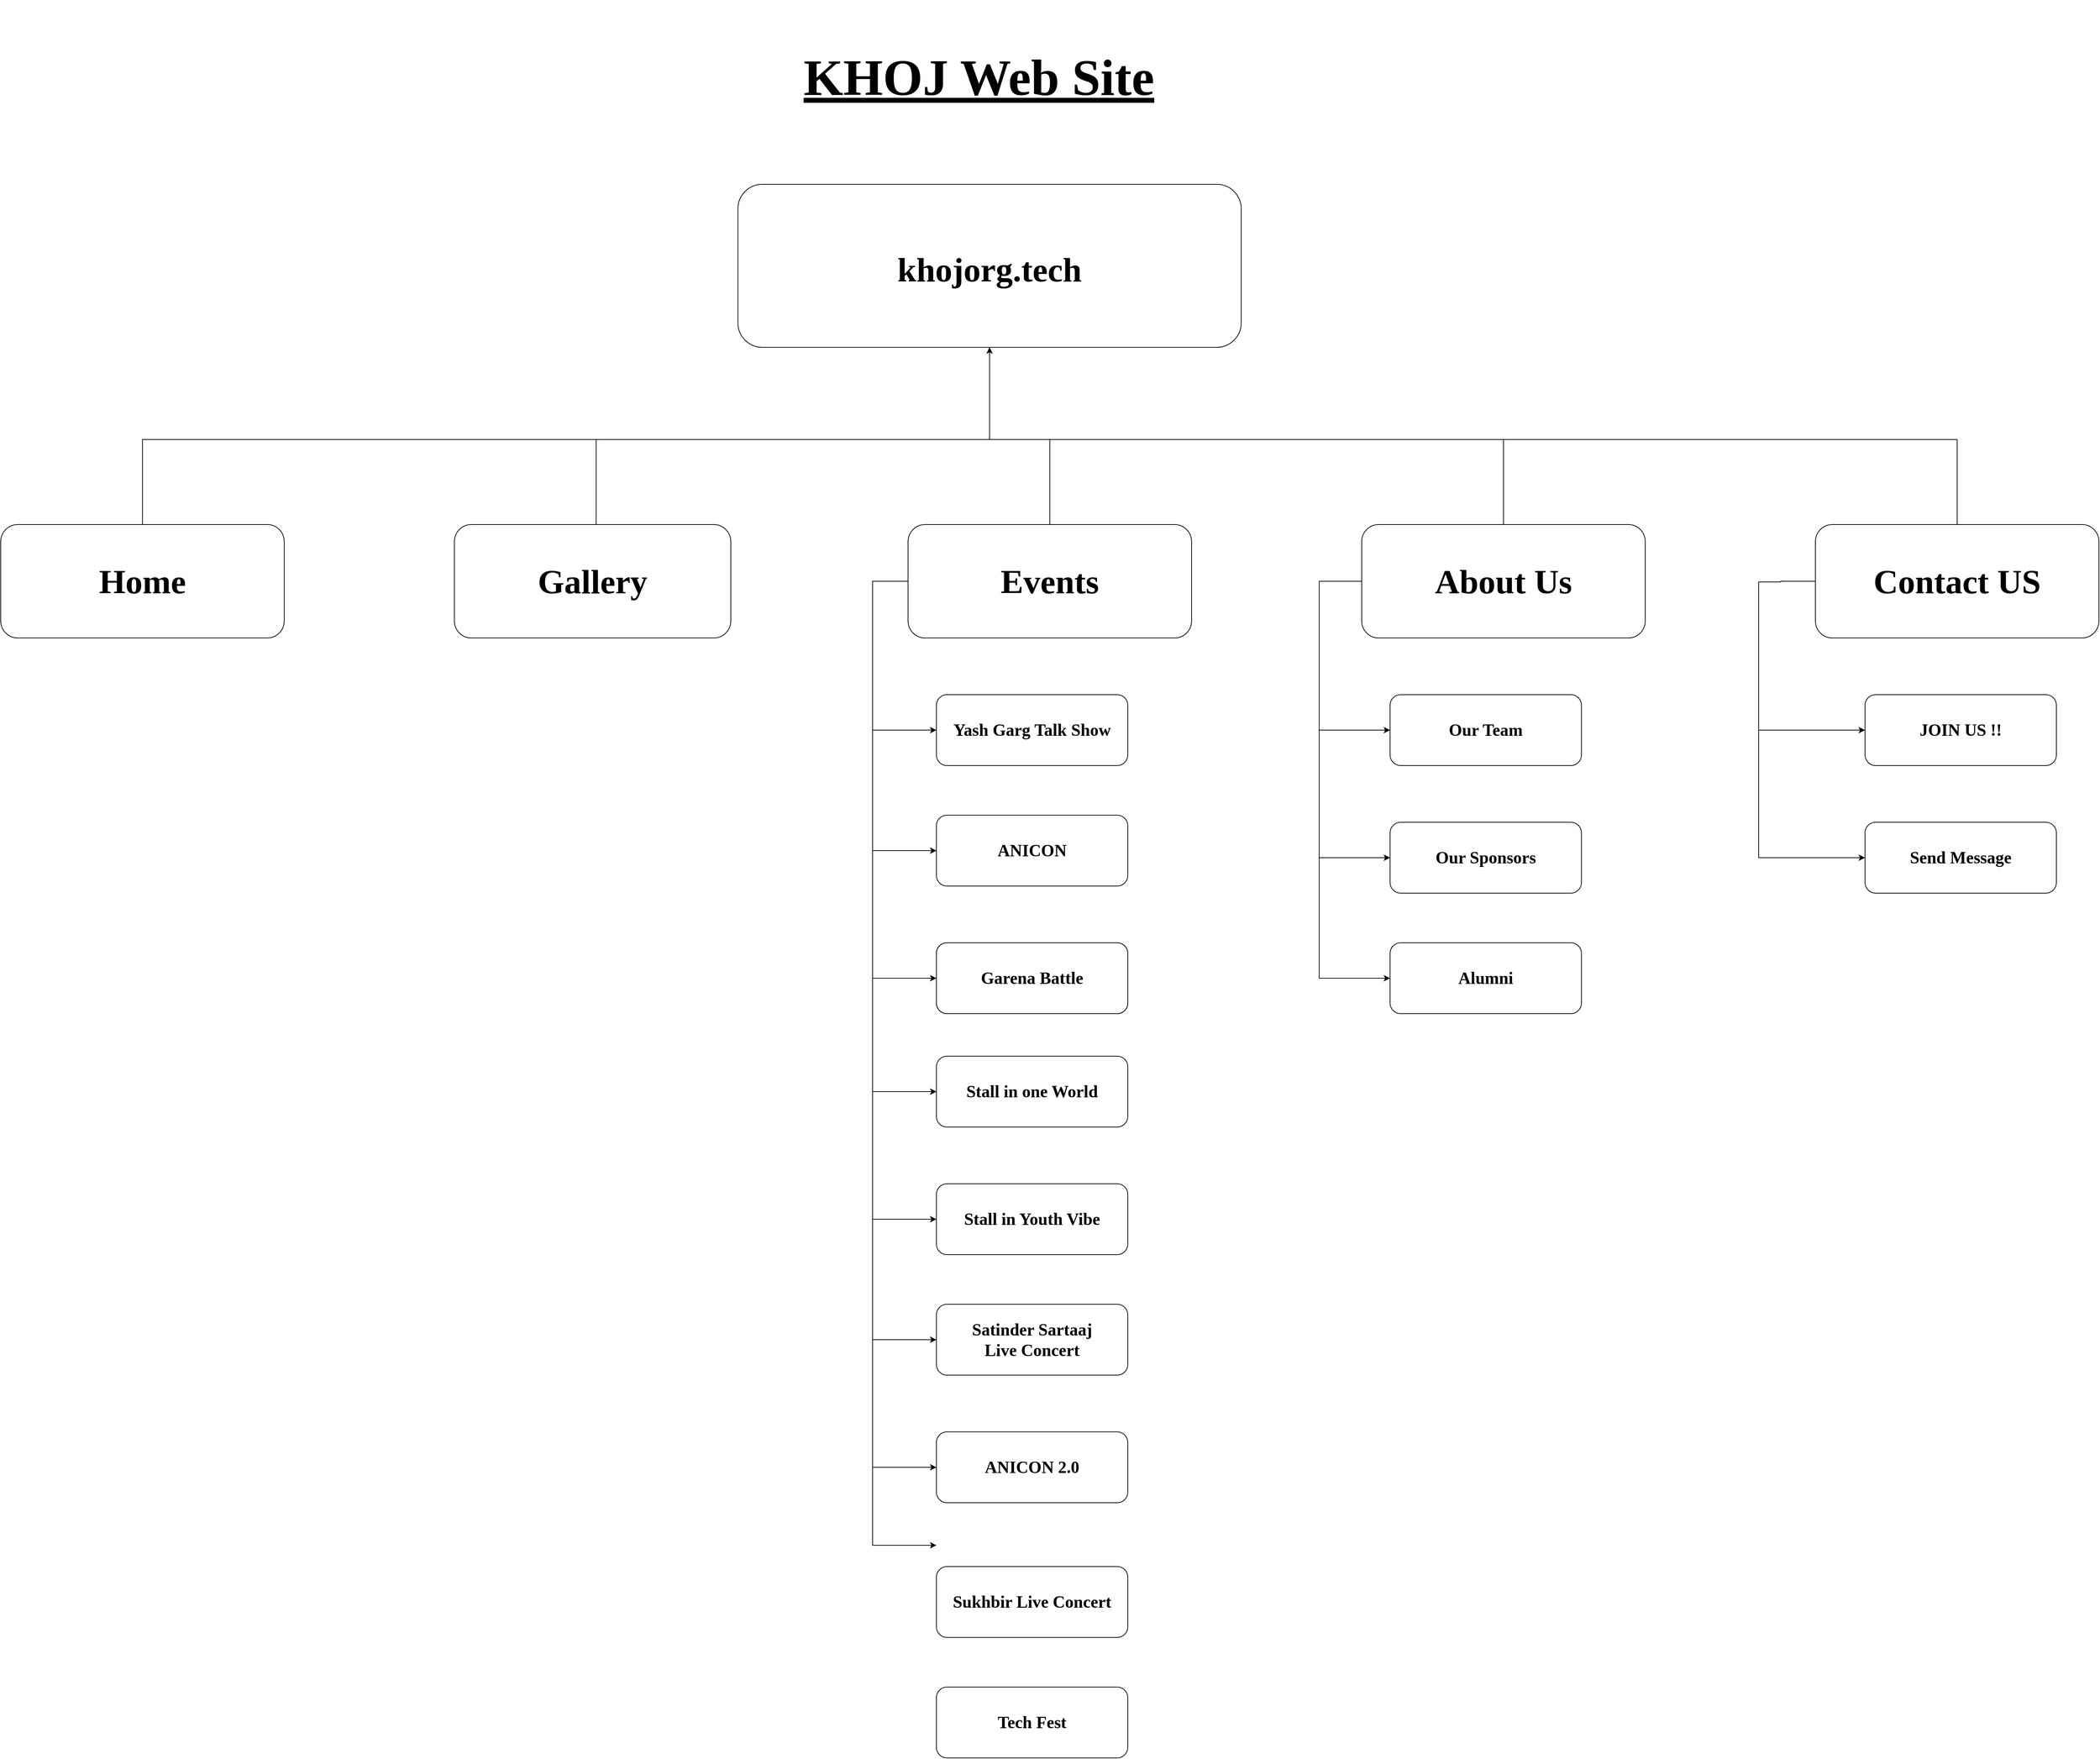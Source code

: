 <mxfile version="21.8.1" type="github">
  <diagram name="Page-1" id="z81xrzkg7BTSoBhp2WS7">
    <mxGraphModel dx="539" dy="420" grid="1" gridSize="10" guides="0" tooltips="1" connect="1" arrows="1" fold="1" page="1" pageScale="1" pageWidth="3300" pageHeight="4681" math="0" shadow="0">
      <root>
        <mxCell id="0" />
        <mxCell id="1" parent="0" />
        <mxCell id="N6MTUs9ApPDVcRBgriUJ-9" value="" style="rounded=1;whiteSpace=wrap;html=1;movable=1;resizable=1;rotatable=1;deletable=1;editable=1;locked=0;connectable=1;" parent="1" vertex="1">
          <mxGeometry x="880" y="800" width="390" height="160" as="geometry" />
        </mxCell>
        <mxCell id="N6MTUs9ApPDVcRBgriUJ-1" value="&lt;font face=&quot;Georgia&quot; style=&quot;font-size: 72px;&quot;&gt;&lt;b style=&quot;&quot;&gt;&lt;u style=&quot;&quot;&gt;KHOJ Web Site&lt;/u&gt;&lt;/b&gt;&lt;/font&gt;" style="text;html=1;strokeColor=none;fillColor=none;align=center;verticalAlign=middle;whiteSpace=wrap;rounded=0;movable=1;resizable=1;rotatable=1;deletable=1;editable=1;locked=0;connectable=1;" parent="1" vertex="1">
          <mxGeometry x="1130" y="60" width="980" height="220" as="geometry" />
        </mxCell>
        <mxCell id="N6MTUs9ApPDVcRBgriUJ-3" value="" style="rounded=1;whiteSpace=wrap;html=1;movable=1;resizable=1;rotatable=1;deletable=1;editable=1;locked=0;connectable=1;" parent="1" vertex="1">
          <mxGeometry x="1280" y="320" width="710" height="230" as="geometry" />
        </mxCell>
        <mxCell id="N6MTUs9ApPDVcRBgriUJ-2" value="&lt;h3&gt;&lt;font face=&quot;Garamond&quot; style=&quot;font-size: 48px;&quot;&gt;khojorg.tech&lt;/font&gt;&lt;/h3&gt;" style="text;html=1;strokeColor=none;fillColor=none;align=center;verticalAlign=middle;whiteSpace=wrap;rounded=0;movable=1;resizable=1;rotatable=1;deletable=1;editable=1;locked=0;connectable=1;" parent="1" vertex="1">
          <mxGeometry x="1280" y="330" width="710" height="220" as="geometry" />
        </mxCell>
        <mxCell id="N6MTUs9ApPDVcRBgriUJ-4" value="" style="rounded=1;whiteSpace=wrap;html=1;" parent="1" vertex="1">
          <mxGeometry x="240" y="800" width="400" height="160" as="geometry" />
        </mxCell>
        <mxCell id="N6MTUs9ApPDVcRBgriUJ-10" value="" style="rounded=1;whiteSpace=wrap;html=1;movable=1;resizable=1;rotatable=1;deletable=1;editable=1;locked=0;connectable=1;" parent="1" vertex="1">
          <mxGeometry x="1520" y="800" width="400" height="160" as="geometry" />
        </mxCell>
        <mxCell id="N6MTUs9ApPDVcRBgriUJ-11" value="" style="rounded=1;whiteSpace=wrap;html=1;movable=1;resizable=1;rotatable=1;deletable=1;editable=1;locked=0;connectable=1;" parent="1" vertex="1">
          <mxGeometry x="2160" y="800" width="400" height="160" as="geometry" />
        </mxCell>
        <mxCell id="N6MTUs9ApPDVcRBgriUJ-12" value="" style="rounded=1;whiteSpace=wrap;html=1;movable=1;resizable=1;rotatable=1;deletable=1;editable=1;locked=0;connectable=1;" parent="1" vertex="1">
          <mxGeometry x="2800" y="800" width="400" height="160" as="geometry" />
        </mxCell>
        <mxCell id="ZNMDXk2eRB_lM-zhSy-h-1" style="edgeStyle=orthogonalEdgeStyle;rounded=0;orthogonalLoop=1;jettySize=auto;html=1;exitX=0.5;exitY=0;exitDx=0;exitDy=0;" parent="1" source="YsTA44RcOsl31eqra_B--14" target="N6MTUs9ApPDVcRBgriUJ-3" edge="1">
          <mxGeometry relative="1" as="geometry">
            <mxPoint x="450" y="580" as="targetPoint" />
            <Array as="points">
              <mxPoint x="440" y="680" />
              <mxPoint x="1635" y="680" />
            </Array>
          </mxGeometry>
        </mxCell>
        <mxCell id="YsTA44RcOsl31eqra_B--14" value="&lt;font style=&quot;font-size: 48px;&quot; face=&quot;Garamond&quot;&gt;&lt;b style=&quot;&quot;&gt;Home&lt;/b&gt;&lt;/font&gt;" style="text;html=1;strokeColor=none;fillColor=none;align=center;verticalAlign=middle;whiteSpace=wrap;rounded=0;fontSize=11;fontFamily=Helvetica;fontColor=default;movable=1;resizable=1;rotatable=1;deletable=1;editable=1;locked=0;connectable=1;" parent="1" vertex="1">
          <mxGeometry x="240" y="800" width="400" height="160" as="geometry" />
        </mxCell>
        <mxCell id="YsTA44RcOsl31eqra_B--15" value="&lt;font style=&quot;font-size: 48px;&quot; face=&quot;Garamond&quot;&gt;&lt;b style=&quot;&quot;&gt;Gallery&lt;/b&gt;&lt;/font&gt;" style="text;html=1;strokeColor=none;fillColor=none;align=center;verticalAlign=middle;whiteSpace=wrap;rounded=0;fontSize=11;fontFamily=Helvetica;fontColor=default;movable=1;resizable=1;rotatable=1;deletable=1;editable=1;locked=0;connectable=1;" parent="1" vertex="1">
          <mxGeometry x="880" y="800" width="390" height="160" as="geometry" />
        </mxCell>
        <mxCell id="rJKfTsAW90vX-gyKsTCv-12" style="edgeStyle=orthogonalEdgeStyle;rounded=0;orthogonalLoop=1;jettySize=auto;html=1;exitX=0;exitY=0.5;exitDx=0;exitDy=0;entryX=0;entryY=0.5;entryDx=0;entryDy=0;" edge="1" parent="1" source="YsTA44RcOsl31eqra_B--16" target="rJKfTsAW90vX-gyKsTCv-11">
          <mxGeometry relative="1" as="geometry">
            <mxPoint x="1450" y="1100" as="targetPoint" />
            <Array as="points">
              <mxPoint x="1470" y="880" />
              <mxPoint x="1470" y="1090" />
            </Array>
          </mxGeometry>
        </mxCell>
        <mxCell id="YsTA44RcOsl31eqra_B--16" value="&lt;font face=&quot;Garamond&quot; style=&quot;font-size: 48px;&quot;&gt;&lt;b style=&quot;&quot;&gt;Events&lt;/b&gt;&lt;/font&gt;" style="text;html=1;strokeColor=none;fillColor=none;align=center;verticalAlign=middle;whiteSpace=wrap;rounded=0;fontSize=11;fontFamily=Helvetica;fontColor=default;movable=1;resizable=1;rotatable=1;deletable=1;editable=1;locked=0;connectable=1;" parent="1" vertex="1">
          <mxGeometry x="1520" y="800" width="400" height="160" as="geometry" />
        </mxCell>
        <mxCell id="rJKfTsAW90vX-gyKsTCv-3" style="edgeStyle=orthogonalEdgeStyle;rounded=0;orthogonalLoop=1;jettySize=auto;html=1;exitX=0;exitY=0.5;exitDx=0;exitDy=0;entryX=0;entryY=0.5;entryDx=0;entryDy=0;" edge="1" parent="1" source="YsTA44RcOsl31eqra_B--17" target="rJKfTsAW90vX-gyKsTCv-1">
          <mxGeometry relative="1" as="geometry">
            <mxPoint x="2120" y="1080" as="targetPoint" />
            <Array as="points">
              <mxPoint x="2100" y="880" />
              <mxPoint x="2100" y="1090" />
            </Array>
          </mxGeometry>
        </mxCell>
        <mxCell id="YsTA44RcOsl31eqra_B--17" value="&lt;font face=&quot;Garamond&quot; style=&quot;font-size: 48px;&quot;&gt;&lt;b style=&quot;&quot;&gt;About Us&lt;/b&gt;&lt;/font&gt;" style="text;html=1;strokeColor=none;fillColor=none;align=center;verticalAlign=middle;whiteSpace=wrap;rounded=0;fontSize=11;fontFamily=Helvetica;fontColor=default;movable=1;resizable=1;rotatable=1;deletable=1;editable=1;locked=0;connectable=1;" parent="1" vertex="1">
          <mxGeometry x="2160" y="800" width="400" height="160" as="geometry" />
        </mxCell>
        <mxCell id="ZNMDXk2eRB_lM-zhSy-h-14" style="edgeStyle=orthogonalEdgeStyle;rounded=0;orthogonalLoop=1;jettySize=auto;html=1;exitX=0;exitY=0.5;exitDx=0;exitDy=0;entryX=0;entryY=0.5;entryDx=0;entryDy=0;" parent="1" source="YsTA44RcOsl31eqra_B--18" target="ZNMDXk2eRB_lM-zhSy-h-12" edge="1">
          <mxGeometry relative="1" as="geometry">
            <mxPoint x="2710" y="1100" as="targetPoint" />
            <Array as="points">
              <mxPoint x="2751" y="880" />
              <mxPoint x="2751" y="881" />
              <mxPoint x="2720" y="881" />
              <mxPoint x="2720" y="1090" />
            </Array>
          </mxGeometry>
        </mxCell>
        <mxCell id="YsTA44RcOsl31eqra_B--18" value="&lt;font face=&quot;Garamond&quot; style=&quot;font-size: 48px;&quot;&gt;&lt;b style=&quot;&quot;&gt;Contact US&lt;/b&gt;&lt;/font&gt;" style="text;html=1;strokeColor=none;fillColor=none;align=center;verticalAlign=middle;whiteSpace=wrap;rounded=0;fontSize=11;fontFamily=Helvetica;fontColor=default;movable=1;resizable=1;rotatable=1;deletable=1;editable=1;locked=0;connectable=1;" parent="1" vertex="1">
          <mxGeometry x="2800" y="800" width="400" height="160" as="geometry" />
        </mxCell>
        <mxCell id="ZNMDXk2eRB_lM-zhSy-h-6" value="" style="endArrow=none;html=1;rounded=0;" parent="1" edge="1">
          <mxGeometry width="50" height="50" relative="1" as="geometry">
            <mxPoint x="1080" y="800" as="sourcePoint" />
            <mxPoint x="1080" y="680" as="targetPoint" />
          </mxGeometry>
        </mxCell>
        <mxCell id="ZNMDXk2eRB_lM-zhSy-h-7" value="" style="endArrow=none;html=1;rounded=0;" parent="1" edge="1">
          <mxGeometry width="50" height="50" relative="1" as="geometry">
            <mxPoint x="1630" y="680" as="sourcePoint" />
            <mxPoint x="3000" y="680" as="targetPoint" />
          </mxGeometry>
        </mxCell>
        <mxCell id="ZNMDXk2eRB_lM-zhSy-h-8" value="" style="endArrow=none;html=1;rounded=0;exitX=0.5;exitY=0;exitDx=0;exitDy=0;" parent="1" edge="1">
          <mxGeometry width="50" height="50" relative="1" as="geometry">
            <mxPoint x="3000" y="800" as="sourcePoint" />
            <mxPoint x="3000" y="680" as="targetPoint" />
          </mxGeometry>
        </mxCell>
        <mxCell id="ZNMDXk2eRB_lM-zhSy-h-10" value="" style="endArrow=none;html=1;rounded=0;exitX=0.5;exitY=0;exitDx=0;exitDy=0;" parent="1" source="YsTA44RcOsl31eqra_B--16" edge="1">
          <mxGeometry width="50" height="50" relative="1" as="geometry">
            <mxPoint x="1690" y="740" as="sourcePoint" />
            <mxPoint x="1720" y="680" as="targetPoint" />
          </mxGeometry>
        </mxCell>
        <mxCell id="ZNMDXk2eRB_lM-zhSy-h-11" value="" style="endArrow=none;html=1;rounded=0;" parent="1" source="YsTA44RcOsl31eqra_B--17" edge="1">
          <mxGeometry width="50" height="50" relative="1" as="geometry">
            <mxPoint x="2360" y="779.289" as="sourcePoint" />
            <mxPoint x="2360" y="680" as="targetPoint" />
          </mxGeometry>
        </mxCell>
        <mxCell id="ZNMDXk2eRB_lM-zhSy-h-12" value="" style="rounded=1;whiteSpace=wrap;html=1;" parent="1" vertex="1">
          <mxGeometry x="2870" y="1040" width="270" height="100" as="geometry" />
        </mxCell>
        <mxCell id="ZNMDXk2eRB_lM-zhSy-h-13" value="" style="rounded=1;whiteSpace=wrap;html=1;" parent="1" vertex="1">
          <mxGeometry x="2870" y="1220" width="270" height="100" as="geometry" />
        </mxCell>
        <mxCell id="ZNMDXk2eRB_lM-zhSy-h-15" value="" style="endArrow=classic;html=1;rounded=0;" parent="1" edge="1">
          <mxGeometry width="50" height="50" relative="1" as="geometry">
            <mxPoint x="2720" y="1090" as="sourcePoint" />
            <mxPoint x="2870" y="1270" as="targetPoint" />
            <Array as="points">
              <mxPoint x="2720" y="1270" />
            </Array>
          </mxGeometry>
        </mxCell>
        <mxCell id="ZNMDXk2eRB_lM-zhSy-h-16" value="&lt;font style=&quot;font-size: 24px;&quot; face=&quot;Times New Roman&quot;&gt;&lt;b style=&quot;&quot;&gt;JOIN US !!&lt;/b&gt;&lt;/font&gt;" style="text;html=1;strokeColor=none;fillColor=none;align=center;verticalAlign=middle;whiteSpace=wrap;rounded=0;" parent="1" vertex="1">
          <mxGeometry x="2870" y="1040" width="270" height="100" as="geometry" />
        </mxCell>
        <mxCell id="ZNMDXk2eRB_lM-zhSy-h-18" value="&lt;font style=&quot;font-size: 24px;&quot; face=&quot;Times New Roman&quot;&gt;&lt;b style=&quot;&quot;&gt;Send Message&lt;/b&gt;&lt;/font&gt;" style="text;html=1;strokeColor=none;fillColor=none;align=center;verticalAlign=middle;whiteSpace=wrap;rounded=0;" parent="1" vertex="1">
          <mxGeometry x="2870" y="1220" width="270" height="100" as="geometry" />
        </mxCell>
        <mxCell id="rJKfTsAW90vX-gyKsTCv-2" value="" style="rounded=1;whiteSpace=wrap;html=1;" vertex="1" parent="1">
          <mxGeometry x="2200" y="1040" width="270" height="100" as="geometry" />
        </mxCell>
        <mxCell id="rJKfTsAW90vX-gyKsTCv-1" value="&lt;font style=&quot;font-size: 24px;&quot; face=&quot;Times New Roman&quot;&gt;&lt;b style=&quot;&quot;&gt;Our Team&lt;/b&gt;&lt;/font&gt;" style="text;html=1;strokeColor=none;fillColor=none;align=center;verticalAlign=middle;whiteSpace=wrap;rounded=0;" vertex="1" parent="1">
          <mxGeometry x="2200" y="1040" width="270" height="100" as="geometry" />
        </mxCell>
        <mxCell id="rJKfTsAW90vX-gyKsTCv-4" value="" style="rounded=1;whiteSpace=wrap;html=1;" vertex="1" parent="1">
          <mxGeometry x="2200" y="1220" width="270" height="100" as="geometry" />
        </mxCell>
        <mxCell id="rJKfTsAW90vX-gyKsTCv-5" value="&lt;font style=&quot;font-size: 24px;&quot; face=&quot;Times New Roman&quot;&gt;&lt;b style=&quot;&quot;&gt;Our Sponsors&lt;/b&gt;&lt;/font&gt;" style="text;html=1;strokeColor=none;fillColor=none;align=center;verticalAlign=middle;whiteSpace=wrap;rounded=0;" vertex="1" parent="1">
          <mxGeometry x="2200" y="1220" width="270" height="100" as="geometry" />
        </mxCell>
        <mxCell id="rJKfTsAW90vX-gyKsTCv-6" value="" style="endArrow=classic;html=1;rounded=0;" edge="1" parent="1">
          <mxGeometry width="50" height="50" relative="1" as="geometry">
            <mxPoint x="2100" y="1080" as="sourcePoint" />
            <mxPoint x="2200" y="1270" as="targetPoint" />
            <Array as="points">
              <mxPoint x="2100" y="1270" />
            </Array>
          </mxGeometry>
        </mxCell>
        <mxCell id="rJKfTsAW90vX-gyKsTCv-7" value="" style="rounded=1;whiteSpace=wrap;html=1;" vertex="1" parent="1">
          <mxGeometry x="2200" y="1390" width="270" height="100" as="geometry" />
        </mxCell>
        <mxCell id="rJKfTsAW90vX-gyKsTCv-8" value="&lt;font face=&quot;Times New Roman&quot;&gt;&lt;span style=&quot;font-size: 24px;&quot;&gt;&lt;b&gt;Alumni&lt;/b&gt;&lt;/span&gt;&lt;/font&gt;" style="text;html=1;strokeColor=none;fillColor=none;align=center;verticalAlign=middle;whiteSpace=wrap;rounded=0;" vertex="1" parent="1">
          <mxGeometry x="2200" y="1390" width="270" height="100" as="geometry" />
        </mxCell>
        <mxCell id="rJKfTsAW90vX-gyKsTCv-9" value="" style="endArrow=classic;html=1;rounded=0;" edge="1" parent="1">
          <mxGeometry width="50" height="50" relative="1" as="geometry">
            <mxPoint x="2100" y="1270" as="sourcePoint" />
            <mxPoint x="2200" y="1440" as="targetPoint" />
            <Array as="points">
              <mxPoint x="2100" y="1440" />
            </Array>
          </mxGeometry>
        </mxCell>
        <mxCell id="rJKfTsAW90vX-gyKsTCv-10" value="" style="rounded=1;whiteSpace=wrap;html=1;" vertex="1" parent="1">
          <mxGeometry x="1560" y="1040" width="270" height="100" as="geometry" />
        </mxCell>
        <mxCell id="rJKfTsAW90vX-gyKsTCv-11" value="&lt;font face=&quot;Times New Roman&quot;&gt;&lt;span style=&quot;font-size: 24px;&quot;&gt;&lt;b&gt;Yash Garg Talk Show&lt;/b&gt;&lt;/span&gt;&lt;/font&gt;" style="text;html=1;strokeColor=none;fillColor=none;align=center;verticalAlign=middle;whiteSpace=wrap;rounded=0;" vertex="1" parent="1">
          <mxGeometry x="1560" y="1040" width="270" height="100" as="geometry" />
        </mxCell>
        <mxCell id="rJKfTsAW90vX-gyKsTCv-13" value="&lt;font style=&quot;font-size: 24px;&quot; face=&quot;Times New Roman&quot;&gt;&lt;b style=&quot;&quot;&gt;ANICON&lt;/b&gt;&lt;/font&gt;" style="rounded=1;whiteSpace=wrap;html=1;" vertex="1" parent="1">
          <mxGeometry x="1560" y="1210" width="270" height="100" as="geometry" />
        </mxCell>
        <mxCell id="rJKfTsAW90vX-gyKsTCv-15" value="" style="endArrow=classic;html=1;rounded=0;entryX=0;entryY=0.5;entryDx=0;entryDy=0;" edge="1" parent="1">
          <mxGeometry width="50" height="50" relative="1" as="geometry">
            <mxPoint x="1470" y="1080" as="sourcePoint" />
            <mxPoint x="1560" y="1260" as="targetPoint" />
            <Array as="points">
              <mxPoint x="1470" y="1260" />
            </Array>
          </mxGeometry>
        </mxCell>
        <mxCell id="rJKfTsAW90vX-gyKsTCv-17" value="" style="rounded=1;whiteSpace=wrap;html=1;" vertex="1" parent="1">
          <mxGeometry x="1560" y="1390" width="270" height="100" as="geometry" />
        </mxCell>
        <mxCell id="rJKfTsAW90vX-gyKsTCv-18" value="&lt;font style=&quot;font-size: 24px;&quot; face=&quot;Times New Roman&quot;&gt;&lt;b style=&quot;&quot;&gt;Garena Battle&lt;/b&gt;&lt;/font&gt;" style="rounded=1;whiteSpace=wrap;html=1;" vertex="1" parent="1">
          <mxGeometry x="1560" y="1390" width="270" height="100" as="geometry" />
        </mxCell>
        <mxCell id="rJKfTsAW90vX-gyKsTCv-19" value="&lt;font style=&quot;font-size: 24px;&quot; face=&quot;Times New Roman&quot;&gt;&lt;b style=&quot;&quot;&gt;Stall in one World&lt;/b&gt;&lt;/font&gt;" style="rounded=1;whiteSpace=wrap;html=1;movable=1;resizable=1;rotatable=1;deletable=1;editable=1;locked=0;connectable=1;" vertex="1" parent="1">
          <mxGeometry x="1560" y="1550" width="270" height="100" as="geometry" />
        </mxCell>
        <mxCell id="rJKfTsAW90vX-gyKsTCv-20" value="&lt;font style=&quot;font-size: 24px;&quot; face=&quot;Times New Roman&quot;&gt;&lt;b style=&quot;&quot;&gt;Stall in Youth Vibe&lt;/b&gt;&lt;/font&gt;" style="rounded=1;whiteSpace=wrap;html=1;movable=1;resizable=1;rotatable=1;deletable=1;editable=1;locked=0;connectable=1;" vertex="1" parent="1">
          <mxGeometry x="1560" y="1730" width="270" height="100" as="geometry" />
        </mxCell>
        <mxCell id="rJKfTsAW90vX-gyKsTCv-21" value="&lt;font style=&quot;font-size: 24px;&quot; face=&quot;Times New Roman&quot;&gt;&lt;b style=&quot;&quot;&gt;Satinder Sartaaj&lt;br&gt;Live Concert&lt;br&gt;&lt;/b&gt;&lt;/font&gt;" style="rounded=1;whiteSpace=wrap;html=1;movable=1;resizable=1;rotatable=1;deletable=1;editable=1;locked=0;connectable=1;" vertex="1" parent="1">
          <mxGeometry x="1560" y="1900" width="270" height="100" as="geometry" />
        </mxCell>
        <mxCell id="rJKfTsAW90vX-gyKsTCv-22" value="&lt;font style=&quot;font-size: 24px;&quot; face=&quot;Times New Roman&quot;&gt;&lt;b style=&quot;&quot;&gt;ANICON 2.0&lt;br&gt;&lt;/b&gt;&lt;/font&gt;" style="rounded=1;whiteSpace=wrap;html=1;movable=1;resizable=1;rotatable=1;deletable=1;editable=1;locked=0;connectable=1;" vertex="1" parent="1">
          <mxGeometry x="1560" y="2080" width="270" height="100" as="geometry" />
        </mxCell>
        <mxCell id="rJKfTsAW90vX-gyKsTCv-23" value="&lt;font style=&quot;font-size: 24px;&quot; face=&quot;Times New Roman&quot;&gt;&lt;b style=&quot;&quot;&gt;Sukhbir Live Concert&lt;br&gt;&lt;/b&gt;&lt;/font&gt;" style="rounded=1;whiteSpace=wrap;html=1;movable=1;resizable=1;rotatable=1;deletable=1;editable=1;locked=0;connectable=1;" vertex="1" parent="1">
          <mxGeometry x="1560" y="2270" width="270" height="100" as="geometry" />
        </mxCell>
        <mxCell id="rJKfTsAW90vX-gyKsTCv-24" value="&lt;font style=&quot;font-size: 24px;&quot; face=&quot;Times New Roman&quot;&gt;&lt;b style=&quot;&quot;&gt;Tech Fest&lt;br&gt;&lt;/b&gt;&lt;/font&gt;" style="rounded=1;whiteSpace=wrap;html=1;movable=1;resizable=1;rotatable=1;deletable=1;editable=1;locked=0;connectable=1;" vertex="1" parent="1">
          <mxGeometry x="1560" y="2440" width="270" height="100" as="geometry" />
        </mxCell>
        <mxCell id="rJKfTsAW90vX-gyKsTCv-25" value="" style="endArrow=classic;html=1;rounded=0;fontFamily=Helvetica;fontSize=12;fontColor=default;entryX=0;entryY=0.5;entryDx=0;entryDy=0;" edge="1" parent="1" target="rJKfTsAW90vX-gyKsTCv-18">
          <mxGeometry width="50" height="50" relative="1" as="geometry">
            <mxPoint x="1470" y="1260" as="sourcePoint" />
            <mxPoint x="1560" y="1440" as="targetPoint" />
            <Array as="points">
              <mxPoint x="1470" y="1440" />
            </Array>
          </mxGeometry>
        </mxCell>
        <mxCell id="rJKfTsAW90vX-gyKsTCv-26" value="" style="endArrow=classic;html=1;rounded=0;fontFamily=Helvetica;fontSize=12;fontColor=default;entryX=0;entryY=0.5;entryDx=0;entryDy=0;" edge="1" parent="1">
          <mxGeometry width="50" height="50" relative="1" as="geometry">
            <mxPoint x="1470" y="1420" as="sourcePoint" />
            <mxPoint x="1560" y="1600" as="targetPoint" />
            <Array as="points">
              <mxPoint x="1470" y="1600" />
            </Array>
          </mxGeometry>
        </mxCell>
        <mxCell id="rJKfTsAW90vX-gyKsTCv-27" value="" style="endArrow=classic;html=1;rounded=0;fontFamily=Helvetica;fontSize=12;fontColor=default;entryX=0;entryY=0.5;entryDx=0;entryDy=0;" edge="1" parent="1">
          <mxGeometry width="50" height="50" relative="1" as="geometry">
            <mxPoint x="1470" y="1600" as="sourcePoint" />
            <mxPoint x="1560" y="1780" as="targetPoint" />
            <Array as="points">
              <mxPoint x="1470" y="1780" />
            </Array>
          </mxGeometry>
        </mxCell>
        <mxCell id="rJKfTsAW90vX-gyKsTCv-28" value="" style="endArrow=classic;html=1;rounded=0;fontFamily=Helvetica;fontSize=12;fontColor=default;entryX=0;entryY=0.5;entryDx=0;entryDy=0;" edge="1" parent="1">
          <mxGeometry width="50" height="50" relative="1" as="geometry">
            <mxPoint x="1470" y="1770" as="sourcePoint" />
            <mxPoint x="1560" y="1950" as="targetPoint" />
            <Array as="points">
              <mxPoint x="1470" y="1950" />
            </Array>
          </mxGeometry>
        </mxCell>
        <mxCell id="rJKfTsAW90vX-gyKsTCv-29" value="" style="endArrow=classic;html=1;rounded=0;fontFamily=Helvetica;fontSize=12;fontColor=default;entryX=0;entryY=0.5;entryDx=0;entryDy=0;" edge="1" parent="1">
          <mxGeometry width="50" height="50" relative="1" as="geometry">
            <mxPoint x="1470" y="1950" as="sourcePoint" />
            <mxPoint x="1560" y="2130" as="targetPoint" />
            <Array as="points">
              <mxPoint x="1470" y="2130" />
            </Array>
          </mxGeometry>
        </mxCell>
        <mxCell id="rJKfTsAW90vX-gyKsTCv-30" value="" style="endArrow=classic;html=1;rounded=0;fontFamily=Helvetica;fontSize=12;fontColor=default;entryX=0;entryY=0.5;entryDx=0;entryDy=0;" edge="1" parent="1">
          <mxGeometry width="50" height="50" relative="1" as="geometry">
            <mxPoint x="1470" y="2060" as="sourcePoint" />
            <mxPoint x="1560" y="2240" as="targetPoint" />
            <Array as="points">
              <mxPoint x="1470" y="2240" />
            </Array>
          </mxGeometry>
        </mxCell>
      </root>
    </mxGraphModel>
  </diagram>
</mxfile>
